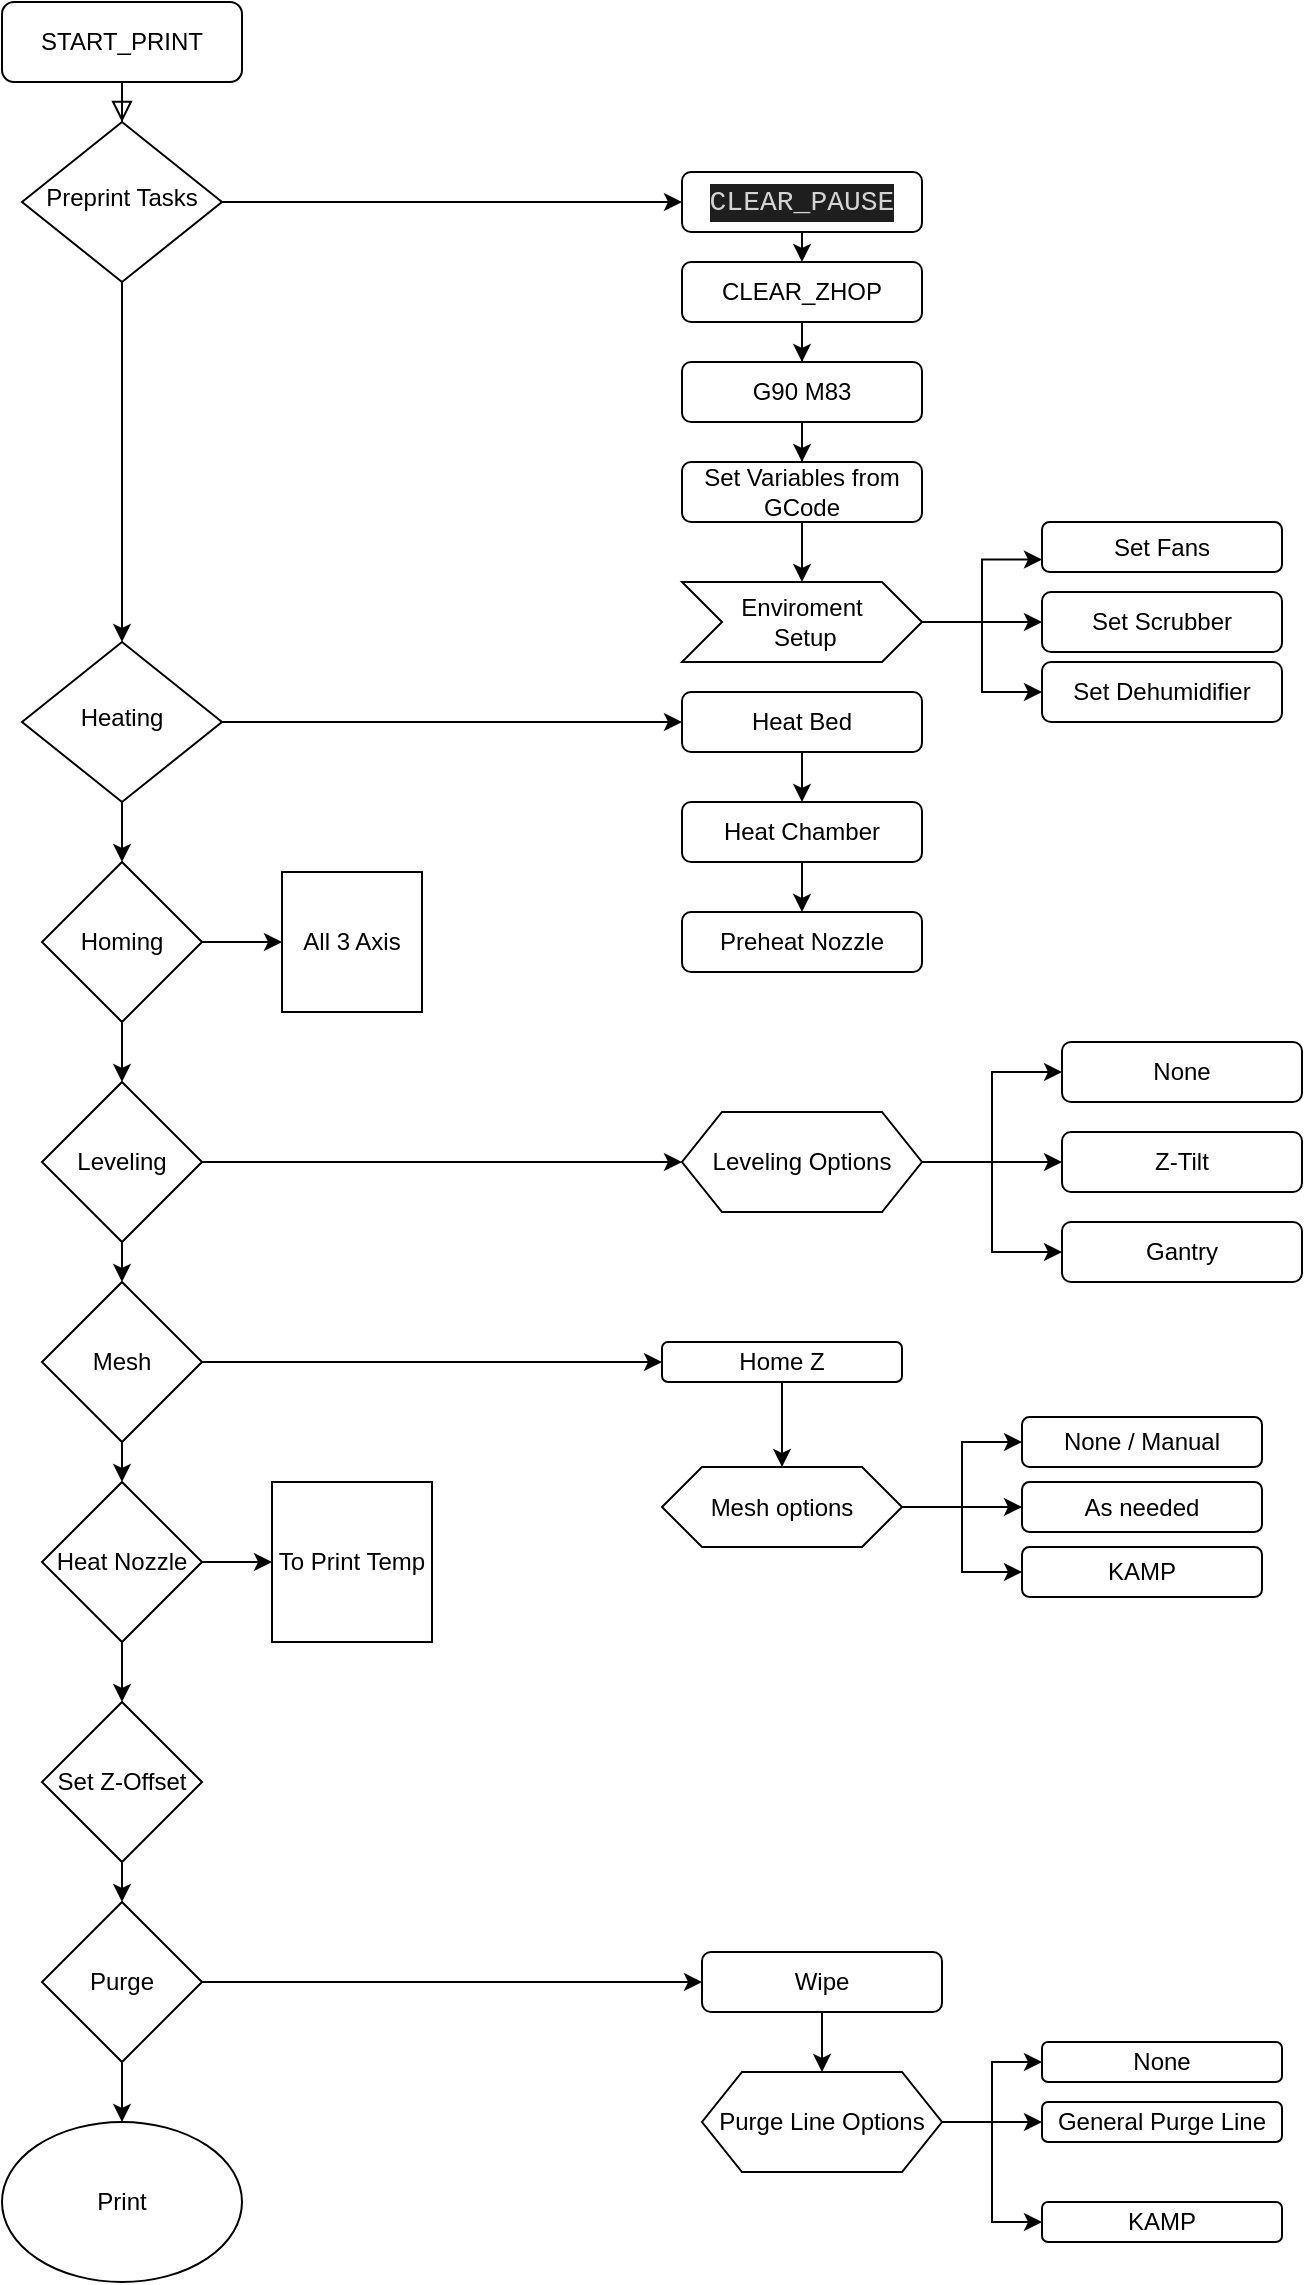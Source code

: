 <mxfile version="21.2.1" type="device">
  <diagram id="C5RBs43oDa-KdzZeNtuy" name="Page-1">
    <mxGraphModel dx="1098" dy="988" grid="1" gridSize="10" guides="1" tooltips="1" connect="1" arrows="1" fold="1" page="1" pageScale="1" pageWidth="827" pageHeight="1169" math="0" shadow="0">
      <root>
        <mxCell id="WIyWlLk6GJQsqaUBKTNV-0" />
        <mxCell id="WIyWlLk6GJQsqaUBKTNV-1" parent="WIyWlLk6GJQsqaUBKTNV-0" />
        <mxCell id="WIyWlLk6GJQsqaUBKTNV-2" value="" style="rounded=0;html=1;jettySize=auto;orthogonalLoop=1;fontSize=11;endArrow=block;endFill=0;endSize=8;strokeWidth=1;shadow=0;labelBackgroundColor=none;edgeStyle=orthogonalEdgeStyle;" parent="WIyWlLk6GJQsqaUBKTNV-1" source="WIyWlLk6GJQsqaUBKTNV-3" target="WIyWlLk6GJQsqaUBKTNV-6" edge="1">
          <mxGeometry relative="1" as="geometry" />
        </mxCell>
        <mxCell id="WIyWlLk6GJQsqaUBKTNV-3" value="START_PRINT" style="rounded=1;whiteSpace=wrap;html=1;fontSize=12;glass=0;strokeWidth=1;shadow=0;" parent="WIyWlLk6GJQsqaUBKTNV-1" vertex="1">
          <mxGeometry x="160" y="20" width="120" height="40" as="geometry" />
        </mxCell>
        <mxCell id="e3osEH9YP-LwYrJpAcoy-17" value="" style="edgeStyle=orthogonalEdgeStyle;rounded=0;orthogonalLoop=1;jettySize=auto;html=1;" edge="1" parent="WIyWlLk6GJQsqaUBKTNV-1" source="WIyWlLk6GJQsqaUBKTNV-6" target="WIyWlLk6GJQsqaUBKTNV-10">
          <mxGeometry relative="1" as="geometry" />
        </mxCell>
        <mxCell id="e3osEH9YP-LwYrJpAcoy-68" style="edgeStyle=orthogonalEdgeStyle;rounded=0;orthogonalLoop=1;jettySize=auto;html=1;entryX=0;entryY=0.5;entryDx=0;entryDy=0;" edge="1" parent="WIyWlLk6GJQsqaUBKTNV-1" source="WIyWlLk6GJQsqaUBKTNV-6" target="e3osEH9YP-LwYrJpAcoy-61">
          <mxGeometry relative="1" as="geometry" />
        </mxCell>
        <mxCell id="WIyWlLk6GJQsqaUBKTNV-6" value="Preprint Tasks" style="rhombus;whiteSpace=wrap;html=1;shadow=0;fontFamily=Helvetica;fontSize=12;align=center;strokeWidth=1;spacing=6;spacingTop=-4;" parent="WIyWlLk6GJQsqaUBKTNV-1" vertex="1">
          <mxGeometry x="170" y="80" width="100" height="80" as="geometry" />
        </mxCell>
        <mxCell id="e3osEH9YP-LwYrJpAcoy-16" style="edgeStyle=orthogonalEdgeStyle;rounded=0;orthogonalLoop=1;jettySize=auto;html=1;entryX=0;entryY=0.5;entryDx=0;entryDy=0;" edge="1" parent="WIyWlLk6GJQsqaUBKTNV-1" source="WIyWlLk6GJQsqaUBKTNV-10" target="WIyWlLk6GJQsqaUBKTNV-12">
          <mxGeometry relative="1" as="geometry" />
        </mxCell>
        <mxCell id="e3osEH9YP-LwYrJpAcoy-18" value="" style="edgeStyle=orthogonalEdgeStyle;rounded=0;orthogonalLoop=1;jettySize=auto;html=1;" edge="1" parent="WIyWlLk6GJQsqaUBKTNV-1" source="WIyWlLk6GJQsqaUBKTNV-10" target="e3osEH9YP-LwYrJpAcoy-0">
          <mxGeometry relative="1" as="geometry" />
        </mxCell>
        <mxCell id="WIyWlLk6GJQsqaUBKTNV-10" value="Heating" style="rhombus;whiteSpace=wrap;html=1;shadow=0;fontFamily=Helvetica;fontSize=12;align=center;strokeWidth=1;spacing=6;spacingTop=-4;" parent="WIyWlLk6GJQsqaUBKTNV-1" vertex="1">
          <mxGeometry x="170" y="340" width="100" height="80" as="geometry" />
        </mxCell>
        <mxCell id="WIyWlLk6GJQsqaUBKTNV-12" value="Heat Bed" style="rounded=1;whiteSpace=wrap;html=1;fontSize=12;glass=0;strokeWidth=1;shadow=0;" parent="WIyWlLk6GJQsqaUBKTNV-1" vertex="1">
          <mxGeometry x="500" y="365" width="120" height="30" as="geometry" />
        </mxCell>
        <mxCell id="e3osEH9YP-LwYrJpAcoy-45" style="edgeStyle=orthogonalEdgeStyle;rounded=0;orthogonalLoop=1;jettySize=auto;html=1;" edge="1" parent="WIyWlLk6GJQsqaUBKTNV-1" source="e3osEH9YP-LwYrJpAcoy-0" target="e3osEH9YP-LwYrJpAcoy-44">
          <mxGeometry relative="1" as="geometry" />
        </mxCell>
        <mxCell id="e3osEH9YP-LwYrJpAcoy-0" value="Homing" style="rhombus;whiteSpace=wrap;html=1;" vertex="1" parent="WIyWlLk6GJQsqaUBKTNV-1">
          <mxGeometry x="180" y="450" width="80" height="80" as="geometry" />
        </mxCell>
        <mxCell id="e3osEH9YP-LwYrJpAcoy-84" style="edgeStyle=orthogonalEdgeStyle;rounded=0;orthogonalLoop=1;jettySize=auto;html=1;entryX=0;entryY=0.5;entryDx=0;entryDy=0;" edge="1" parent="WIyWlLk6GJQsqaUBKTNV-1" source="e3osEH9YP-LwYrJpAcoy-1" target="e3osEH9YP-LwYrJpAcoy-78">
          <mxGeometry relative="1" as="geometry" />
        </mxCell>
        <mxCell id="e3osEH9YP-LwYrJpAcoy-1" value="Leveling" style="rhombus;whiteSpace=wrap;html=1;" vertex="1" parent="WIyWlLk6GJQsqaUBKTNV-1">
          <mxGeometry x="180" y="560" width="80" height="80" as="geometry" />
        </mxCell>
        <mxCell id="e3osEH9YP-LwYrJpAcoy-32" value="" style="edgeStyle=orthogonalEdgeStyle;rounded=0;orthogonalLoop=1;jettySize=auto;html=1;" edge="1" parent="WIyWlLk6GJQsqaUBKTNV-1" source="e3osEH9YP-LwYrJpAcoy-2" target="e3osEH9YP-LwYrJpAcoy-30">
          <mxGeometry relative="1" as="geometry" />
        </mxCell>
        <mxCell id="e3osEH9YP-LwYrJpAcoy-2" value="Mesh" style="rhombus;whiteSpace=wrap;html=1;" vertex="1" parent="WIyWlLk6GJQsqaUBKTNV-1">
          <mxGeometry x="180" y="660" width="80" height="80" as="geometry" />
        </mxCell>
        <mxCell id="e3osEH9YP-LwYrJpAcoy-47" style="edgeStyle=orthogonalEdgeStyle;rounded=0;orthogonalLoop=1;jettySize=auto;html=1;entryX=0;entryY=0.5;entryDx=0;entryDy=0;" edge="1" parent="WIyWlLk6GJQsqaUBKTNV-1" source="e3osEH9YP-LwYrJpAcoy-3" target="e3osEH9YP-LwYrJpAcoy-46">
          <mxGeometry relative="1" as="geometry" />
        </mxCell>
        <mxCell id="e3osEH9YP-LwYrJpAcoy-3" value="Heat Nozzle" style="rhombus;whiteSpace=wrap;html=1;" vertex="1" parent="WIyWlLk6GJQsqaUBKTNV-1">
          <mxGeometry x="180" y="760" width="80" height="80" as="geometry" />
        </mxCell>
        <mxCell id="e3osEH9YP-LwYrJpAcoy-4" value="Set Z-Offset" style="rhombus;whiteSpace=wrap;html=1;" vertex="1" parent="WIyWlLk6GJQsqaUBKTNV-1">
          <mxGeometry x="180" y="870" width="80" height="80" as="geometry" />
        </mxCell>
        <mxCell id="e3osEH9YP-LwYrJpAcoy-52" style="edgeStyle=orthogonalEdgeStyle;rounded=0;orthogonalLoop=1;jettySize=auto;html=1;entryX=0;entryY=0.5;entryDx=0;entryDy=0;" edge="1" parent="WIyWlLk6GJQsqaUBKTNV-1" source="e3osEH9YP-LwYrJpAcoy-5" target="e3osEH9YP-LwYrJpAcoy-48">
          <mxGeometry relative="1" as="geometry" />
        </mxCell>
        <mxCell id="e3osEH9YP-LwYrJpAcoy-5" value="Purge" style="rhombus;whiteSpace=wrap;html=1;" vertex="1" parent="WIyWlLk6GJQsqaUBKTNV-1">
          <mxGeometry x="180" y="970" width="80" height="80" as="geometry" />
        </mxCell>
        <mxCell id="e3osEH9YP-LwYrJpAcoy-6" value="Print" style="ellipse;whiteSpace=wrap;html=1;" vertex="1" parent="WIyWlLk6GJQsqaUBKTNV-1">
          <mxGeometry x="160" y="1080" width="120" height="80" as="geometry" />
        </mxCell>
        <mxCell id="e3osEH9YP-LwYrJpAcoy-7" value="" style="endArrow=classic;html=1;rounded=0;exitX=0.5;exitY=1;exitDx=0;exitDy=0;" edge="1" parent="WIyWlLk6GJQsqaUBKTNV-1" source="e3osEH9YP-LwYrJpAcoy-0" target="e3osEH9YP-LwYrJpAcoy-1">
          <mxGeometry width="50" height="50" relative="1" as="geometry">
            <mxPoint x="390" y="940" as="sourcePoint" />
            <mxPoint x="440" y="890" as="targetPoint" />
          </mxGeometry>
        </mxCell>
        <mxCell id="e3osEH9YP-LwYrJpAcoy-8" value="" style="endArrow=classic;html=1;rounded=0;exitX=0.5;exitY=1;exitDx=0;exitDy=0;" edge="1" parent="WIyWlLk6GJQsqaUBKTNV-1" source="e3osEH9YP-LwYrJpAcoy-1" target="e3osEH9YP-LwYrJpAcoy-2">
          <mxGeometry width="50" height="50" relative="1" as="geometry">
            <mxPoint x="390" y="740" as="sourcePoint" />
            <mxPoint x="440" y="690" as="targetPoint" />
          </mxGeometry>
        </mxCell>
        <mxCell id="e3osEH9YP-LwYrJpAcoy-9" value="" style="endArrow=classic;html=1;rounded=0;exitX=0.5;exitY=1;exitDx=0;exitDy=0;entryX=0.5;entryY=0;entryDx=0;entryDy=0;" edge="1" parent="WIyWlLk6GJQsqaUBKTNV-1" source="e3osEH9YP-LwYrJpAcoy-2" target="e3osEH9YP-LwYrJpAcoy-3">
          <mxGeometry width="50" height="50" relative="1" as="geometry">
            <mxPoint x="360" y="670" as="sourcePoint" />
            <mxPoint x="410" y="620" as="targetPoint" />
          </mxGeometry>
        </mxCell>
        <mxCell id="e3osEH9YP-LwYrJpAcoy-10" value="" style="endArrow=classic;html=1;rounded=0;entryX=0.5;entryY=0;entryDx=0;entryDy=0;" edge="1" parent="WIyWlLk6GJQsqaUBKTNV-1" source="e3osEH9YP-LwYrJpAcoy-3" target="e3osEH9YP-LwYrJpAcoy-4">
          <mxGeometry width="50" height="50" relative="1" as="geometry">
            <mxPoint x="310" y="830" as="sourcePoint" />
            <mxPoint x="220" y="830" as="targetPoint" />
          </mxGeometry>
        </mxCell>
        <mxCell id="e3osEH9YP-LwYrJpAcoy-11" value="" style="endArrow=classic;html=1;rounded=0;entryX=0.5;entryY=0;entryDx=0;entryDy=0;exitX=0.5;exitY=1;exitDx=0;exitDy=0;" edge="1" parent="WIyWlLk6GJQsqaUBKTNV-1" source="e3osEH9YP-LwYrJpAcoy-4" target="e3osEH9YP-LwYrJpAcoy-5">
          <mxGeometry width="50" height="50" relative="1" as="geometry">
            <mxPoint x="250" y="930" as="sourcePoint" />
            <mxPoint x="440" y="690" as="targetPoint" />
          </mxGeometry>
        </mxCell>
        <mxCell id="e3osEH9YP-LwYrJpAcoy-12" value="" style="endArrow=classic;html=1;rounded=0;exitX=0.5;exitY=1;exitDx=0;exitDy=0;entryX=0.5;entryY=0;entryDx=0;entryDy=0;" edge="1" parent="WIyWlLk6GJQsqaUBKTNV-1" source="e3osEH9YP-LwYrJpAcoy-5" target="e3osEH9YP-LwYrJpAcoy-6">
          <mxGeometry width="50" height="50" relative="1" as="geometry">
            <mxPoint x="270" y="1030" as="sourcePoint" />
            <mxPoint x="220" y="1050" as="targetPoint" />
          </mxGeometry>
        </mxCell>
        <mxCell id="e3osEH9YP-LwYrJpAcoy-76" style="edgeStyle=orthogonalEdgeStyle;rounded=0;orthogonalLoop=1;jettySize=auto;html=1;" edge="1" parent="WIyWlLk6GJQsqaUBKTNV-1" source="e3osEH9YP-LwYrJpAcoy-13" target="e3osEH9YP-LwYrJpAcoy-60">
          <mxGeometry relative="1" as="geometry" />
        </mxCell>
        <mxCell id="e3osEH9YP-LwYrJpAcoy-13" value="G90 M83" style="rounded=1;whiteSpace=wrap;html=1;" vertex="1" parent="WIyWlLk6GJQsqaUBKTNV-1">
          <mxGeometry x="500" y="200" width="120" height="30" as="geometry" />
        </mxCell>
        <mxCell id="e3osEH9YP-LwYrJpAcoy-22" value="" style="edgeStyle=orthogonalEdgeStyle;rounded=0;orthogonalLoop=1;jettySize=auto;html=1;" edge="1" parent="WIyWlLk6GJQsqaUBKTNV-1" source="e3osEH9YP-LwYrJpAcoy-19" target="e3osEH9YP-LwYrJpAcoy-20">
          <mxGeometry relative="1" as="geometry" />
        </mxCell>
        <mxCell id="e3osEH9YP-LwYrJpAcoy-19" value="Heat Chamber" style="rounded=1;whiteSpace=wrap;html=1;" vertex="1" parent="WIyWlLk6GJQsqaUBKTNV-1">
          <mxGeometry x="500" y="420" width="120" height="30" as="geometry" />
        </mxCell>
        <mxCell id="e3osEH9YP-LwYrJpAcoy-20" value="Preheat Nozzle" style="rounded=1;whiteSpace=wrap;html=1;" vertex="1" parent="WIyWlLk6GJQsqaUBKTNV-1">
          <mxGeometry x="500" y="475" width="120" height="30" as="geometry" />
        </mxCell>
        <mxCell id="e3osEH9YP-LwYrJpAcoy-26" value="" style="endArrow=classic;html=1;rounded=0;entryX=0.5;entryY=0;entryDx=0;entryDy=0;exitX=0.5;exitY=1;exitDx=0;exitDy=0;" edge="1" parent="WIyWlLk6GJQsqaUBKTNV-1" source="WIyWlLk6GJQsqaUBKTNV-12" target="e3osEH9YP-LwYrJpAcoy-19">
          <mxGeometry width="50" height="50" relative="1" as="geometry">
            <mxPoint x="390" y="340" as="sourcePoint" />
            <mxPoint x="440" y="290" as="targetPoint" />
          </mxGeometry>
        </mxCell>
        <mxCell id="e3osEH9YP-LwYrJpAcoy-27" value="None" style="rounded=1;whiteSpace=wrap;html=1;" vertex="1" parent="WIyWlLk6GJQsqaUBKTNV-1">
          <mxGeometry x="690" y="540" width="120" height="30" as="geometry" />
        </mxCell>
        <mxCell id="e3osEH9YP-LwYrJpAcoy-36" value="" style="edgeStyle=orthogonalEdgeStyle;rounded=0;orthogonalLoop=1;jettySize=auto;html=1;" edge="1" parent="WIyWlLk6GJQsqaUBKTNV-1" source="e3osEH9YP-LwYrJpAcoy-30" target="e3osEH9YP-LwYrJpAcoy-35">
          <mxGeometry relative="1" as="geometry" />
        </mxCell>
        <mxCell id="e3osEH9YP-LwYrJpAcoy-30" value="Home Z" style="rounded=1;whiteSpace=wrap;html=1;" vertex="1" parent="WIyWlLk6GJQsqaUBKTNV-1">
          <mxGeometry x="490" y="690" width="120" height="20" as="geometry" />
        </mxCell>
        <mxCell id="e3osEH9YP-LwYrJpAcoy-40" value="" style="edgeStyle=orthogonalEdgeStyle;rounded=0;orthogonalLoop=1;jettySize=auto;html=1;entryX=0;entryY=0.5;entryDx=0;entryDy=0;" edge="1" parent="WIyWlLk6GJQsqaUBKTNV-1" source="e3osEH9YP-LwYrJpAcoy-35" target="e3osEH9YP-LwYrJpAcoy-39">
          <mxGeometry relative="1" as="geometry" />
        </mxCell>
        <mxCell id="e3osEH9YP-LwYrJpAcoy-41" style="edgeStyle=orthogonalEdgeStyle;rounded=0;orthogonalLoop=1;jettySize=auto;html=1;entryX=0;entryY=0.5;entryDx=0;entryDy=0;" edge="1" parent="WIyWlLk6GJQsqaUBKTNV-1" source="e3osEH9YP-LwYrJpAcoy-35" target="e3osEH9YP-LwYrJpAcoy-37">
          <mxGeometry relative="1" as="geometry" />
        </mxCell>
        <mxCell id="e3osEH9YP-LwYrJpAcoy-42" style="edgeStyle=orthogonalEdgeStyle;rounded=0;orthogonalLoop=1;jettySize=auto;html=1;entryX=0;entryY=0.5;entryDx=0;entryDy=0;" edge="1" parent="WIyWlLk6GJQsqaUBKTNV-1" source="e3osEH9YP-LwYrJpAcoy-35" target="e3osEH9YP-LwYrJpAcoy-38">
          <mxGeometry relative="1" as="geometry" />
        </mxCell>
        <mxCell id="e3osEH9YP-LwYrJpAcoy-35" value="Mesh options" style="shape=hexagon;perimeter=hexagonPerimeter2;whiteSpace=wrap;html=1;fixedSize=1;" vertex="1" parent="WIyWlLk6GJQsqaUBKTNV-1">
          <mxGeometry x="490" y="752.5" width="120" height="40" as="geometry" />
        </mxCell>
        <mxCell id="e3osEH9YP-LwYrJpAcoy-37" value="None / Manual" style="rounded=1;whiteSpace=wrap;html=1;" vertex="1" parent="WIyWlLk6GJQsqaUBKTNV-1">
          <mxGeometry x="670" y="727.5" width="120" height="25" as="geometry" />
        </mxCell>
        <mxCell id="e3osEH9YP-LwYrJpAcoy-38" value="As needed" style="rounded=1;whiteSpace=wrap;html=1;" vertex="1" parent="WIyWlLk6GJQsqaUBKTNV-1">
          <mxGeometry x="670" y="760" width="120" height="25" as="geometry" />
        </mxCell>
        <mxCell id="e3osEH9YP-LwYrJpAcoy-39" value="KAMP" style="rounded=1;whiteSpace=wrap;html=1;" vertex="1" parent="WIyWlLk6GJQsqaUBKTNV-1">
          <mxGeometry x="670" y="792.5" width="120" height="25" as="geometry" />
        </mxCell>
        <mxCell id="e3osEH9YP-LwYrJpAcoy-44" value="All 3 Axis" style="whiteSpace=wrap;html=1;aspect=fixed;" vertex="1" parent="WIyWlLk6GJQsqaUBKTNV-1">
          <mxGeometry x="300" y="455" width="70" height="70" as="geometry" />
        </mxCell>
        <mxCell id="e3osEH9YP-LwYrJpAcoy-46" value="To Print Temp" style="whiteSpace=wrap;html=1;aspect=fixed;" vertex="1" parent="WIyWlLk6GJQsqaUBKTNV-1">
          <mxGeometry x="295" y="760" width="80" height="80" as="geometry" />
        </mxCell>
        <mxCell id="e3osEH9YP-LwYrJpAcoy-57" style="edgeStyle=orthogonalEdgeStyle;rounded=0;orthogonalLoop=1;jettySize=auto;html=1;entryX=0.5;entryY=0;entryDx=0;entryDy=0;" edge="1" parent="WIyWlLk6GJQsqaUBKTNV-1" source="e3osEH9YP-LwYrJpAcoy-48" target="e3osEH9YP-LwYrJpAcoy-53">
          <mxGeometry relative="1" as="geometry" />
        </mxCell>
        <mxCell id="e3osEH9YP-LwYrJpAcoy-48" value="Wipe" style="rounded=1;whiteSpace=wrap;html=1;" vertex="1" parent="WIyWlLk6GJQsqaUBKTNV-1">
          <mxGeometry x="510" y="995" width="120" height="30" as="geometry" />
        </mxCell>
        <mxCell id="e3osEH9YP-LwYrJpAcoy-49" value="KAMP" style="rounded=1;whiteSpace=wrap;html=1;" vertex="1" parent="WIyWlLk6GJQsqaUBKTNV-1">
          <mxGeometry x="680" y="1120" width="120" height="20" as="geometry" />
        </mxCell>
        <mxCell id="e3osEH9YP-LwYrJpAcoy-50" value="General Purge Line" style="rounded=1;whiteSpace=wrap;html=1;" vertex="1" parent="WIyWlLk6GJQsqaUBKTNV-1">
          <mxGeometry x="680" y="1070" width="120" height="20" as="geometry" />
        </mxCell>
        <mxCell id="e3osEH9YP-LwYrJpAcoy-51" value="None" style="rounded=1;whiteSpace=wrap;html=1;" vertex="1" parent="WIyWlLk6GJQsqaUBKTNV-1">
          <mxGeometry x="680" y="1040" width="120" height="20" as="geometry" />
        </mxCell>
        <mxCell id="e3osEH9YP-LwYrJpAcoy-54" style="edgeStyle=orthogonalEdgeStyle;rounded=0;orthogonalLoop=1;jettySize=auto;html=1;entryX=0;entryY=0.5;entryDx=0;entryDy=0;" edge="1" parent="WIyWlLk6GJQsqaUBKTNV-1" source="e3osEH9YP-LwYrJpAcoy-53" target="e3osEH9YP-LwYrJpAcoy-51">
          <mxGeometry relative="1" as="geometry" />
        </mxCell>
        <mxCell id="e3osEH9YP-LwYrJpAcoy-55" style="edgeStyle=orthogonalEdgeStyle;rounded=0;orthogonalLoop=1;jettySize=auto;html=1;entryX=0;entryY=0.5;entryDx=0;entryDy=0;" edge="1" parent="WIyWlLk6GJQsqaUBKTNV-1" source="e3osEH9YP-LwYrJpAcoy-53" target="e3osEH9YP-LwYrJpAcoy-50">
          <mxGeometry relative="1" as="geometry" />
        </mxCell>
        <mxCell id="e3osEH9YP-LwYrJpAcoy-56" style="edgeStyle=orthogonalEdgeStyle;rounded=0;orthogonalLoop=1;jettySize=auto;html=1;entryX=0;entryY=0.5;entryDx=0;entryDy=0;" edge="1" parent="WIyWlLk6GJQsqaUBKTNV-1" source="e3osEH9YP-LwYrJpAcoy-53" target="e3osEH9YP-LwYrJpAcoy-49">
          <mxGeometry relative="1" as="geometry" />
        </mxCell>
        <mxCell id="e3osEH9YP-LwYrJpAcoy-53" value="Purge Line Options" style="shape=hexagon;perimeter=hexagonPerimeter2;whiteSpace=wrap;html=1;fixedSize=1;" vertex="1" parent="WIyWlLk6GJQsqaUBKTNV-1">
          <mxGeometry x="510" y="1055" width="120" height="50" as="geometry" />
        </mxCell>
        <mxCell id="e3osEH9YP-LwYrJpAcoy-73" style="edgeStyle=orthogonalEdgeStyle;rounded=0;orthogonalLoop=1;jettySize=auto;html=1;entryX=0;entryY=0.75;entryDx=0;entryDy=0;" edge="1" parent="WIyWlLk6GJQsqaUBKTNV-1" source="e3osEH9YP-LwYrJpAcoy-59" target="e3osEH9YP-LwYrJpAcoy-62">
          <mxGeometry relative="1" as="geometry" />
        </mxCell>
        <mxCell id="e3osEH9YP-LwYrJpAcoy-74" style="edgeStyle=orthogonalEdgeStyle;rounded=0;orthogonalLoop=1;jettySize=auto;html=1;entryX=0;entryY=0.5;entryDx=0;entryDy=0;" edge="1" parent="WIyWlLk6GJQsqaUBKTNV-1" source="e3osEH9YP-LwYrJpAcoy-59" target="e3osEH9YP-LwYrJpAcoy-63">
          <mxGeometry relative="1" as="geometry" />
        </mxCell>
        <mxCell id="e3osEH9YP-LwYrJpAcoy-75" style="edgeStyle=orthogonalEdgeStyle;rounded=0;orthogonalLoop=1;jettySize=auto;html=1;entryX=0;entryY=0.5;entryDx=0;entryDy=0;" edge="1" parent="WIyWlLk6GJQsqaUBKTNV-1" source="e3osEH9YP-LwYrJpAcoy-59" target="e3osEH9YP-LwYrJpAcoy-64">
          <mxGeometry relative="1" as="geometry" />
        </mxCell>
        <mxCell id="e3osEH9YP-LwYrJpAcoy-59" value="Enviroment&lt;br&gt;&amp;nbsp;Setup" style="shape=step;perimeter=stepPerimeter;whiteSpace=wrap;html=1;fixedSize=1;" vertex="1" parent="WIyWlLk6GJQsqaUBKTNV-1">
          <mxGeometry x="500" y="310" width="120" height="40" as="geometry" />
        </mxCell>
        <mxCell id="e3osEH9YP-LwYrJpAcoy-72" style="edgeStyle=orthogonalEdgeStyle;rounded=0;orthogonalLoop=1;jettySize=auto;html=1;entryX=0.5;entryY=0;entryDx=0;entryDy=0;" edge="1" parent="WIyWlLk6GJQsqaUBKTNV-1" source="e3osEH9YP-LwYrJpAcoy-60" target="e3osEH9YP-LwYrJpAcoy-59">
          <mxGeometry relative="1" as="geometry" />
        </mxCell>
        <mxCell id="e3osEH9YP-LwYrJpAcoy-60" value="Set Variables from GCode" style="rounded=1;whiteSpace=wrap;html=1;" vertex="1" parent="WIyWlLk6GJQsqaUBKTNV-1">
          <mxGeometry x="500" y="250" width="120" height="30" as="geometry" />
        </mxCell>
        <mxCell id="e3osEH9YP-LwYrJpAcoy-69" style="edgeStyle=orthogonalEdgeStyle;rounded=0;orthogonalLoop=1;jettySize=auto;html=1;exitX=0.5;exitY=1;exitDx=0;exitDy=0;entryX=0.5;entryY=0;entryDx=0;entryDy=0;" edge="1" parent="WIyWlLk6GJQsqaUBKTNV-1" source="e3osEH9YP-LwYrJpAcoy-61" target="e3osEH9YP-LwYrJpAcoy-67">
          <mxGeometry relative="1" as="geometry" />
        </mxCell>
        <mxCell id="e3osEH9YP-LwYrJpAcoy-61" value="&lt;div style=&quot;color: rgb(212, 212, 212); background-color: rgb(30, 30, 30); font-family: Consolas, &amp;quot;Courier New&amp;quot;, monospace; font-size: 14px; line-height: 19px;&quot;&gt;CLEAR_PAUSE&lt;/div&gt;" style="rounded=1;whiteSpace=wrap;html=1;" vertex="1" parent="WIyWlLk6GJQsqaUBKTNV-1">
          <mxGeometry x="500" y="105" width="120" height="30" as="geometry" />
        </mxCell>
        <mxCell id="e3osEH9YP-LwYrJpAcoy-62" value="Set Fans" style="rounded=1;whiteSpace=wrap;html=1;" vertex="1" parent="WIyWlLk6GJQsqaUBKTNV-1">
          <mxGeometry x="680" y="280" width="120" height="25" as="geometry" />
        </mxCell>
        <mxCell id="e3osEH9YP-LwYrJpAcoy-63" value="Set Scrubber" style="rounded=1;whiteSpace=wrap;html=1;" vertex="1" parent="WIyWlLk6GJQsqaUBKTNV-1">
          <mxGeometry x="680" y="315" width="120" height="30" as="geometry" />
        </mxCell>
        <mxCell id="e3osEH9YP-LwYrJpAcoy-64" value="Set Dehumidifier" style="rounded=1;whiteSpace=wrap;html=1;" vertex="1" parent="WIyWlLk6GJQsqaUBKTNV-1">
          <mxGeometry x="680" y="350" width="120" height="30" as="geometry" />
        </mxCell>
        <mxCell id="e3osEH9YP-LwYrJpAcoy-77" style="edgeStyle=orthogonalEdgeStyle;rounded=0;orthogonalLoop=1;jettySize=auto;html=1;" edge="1" parent="WIyWlLk6GJQsqaUBKTNV-1" source="e3osEH9YP-LwYrJpAcoy-67" target="e3osEH9YP-LwYrJpAcoy-13">
          <mxGeometry relative="1" as="geometry" />
        </mxCell>
        <mxCell id="e3osEH9YP-LwYrJpAcoy-67" value="CLEAR_ZHOP" style="rounded=1;whiteSpace=wrap;html=1;" vertex="1" parent="WIyWlLk6GJQsqaUBKTNV-1">
          <mxGeometry x="500" y="150" width="120" height="30" as="geometry" />
        </mxCell>
        <mxCell id="e3osEH9YP-LwYrJpAcoy-81" style="edgeStyle=orthogonalEdgeStyle;rounded=0;orthogonalLoop=1;jettySize=auto;html=1;entryX=0;entryY=0.5;entryDx=0;entryDy=0;" edge="1" parent="WIyWlLk6GJQsqaUBKTNV-1" source="e3osEH9YP-LwYrJpAcoy-78" target="e3osEH9YP-LwYrJpAcoy-79">
          <mxGeometry relative="1" as="geometry" />
        </mxCell>
        <mxCell id="e3osEH9YP-LwYrJpAcoy-82" style="edgeStyle=orthogonalEdgeStyle;rounded=0;orthogonalLoop=1;jettySize=auto;html=1;entryX=0;entryY=0.5;entryDx=0;entryDy=0;" edge="1" parent="WIyWlLk6GJQsqaUBKTNV-1" source="e3osEH9YP-LwYrJpAcoy-78" target="e3osEH9YP-LwYrJpAcoy-27">
          <mxGeometry relative="1" as="geometry" />
        </mxCell>
        <mxCell id="e3osEH9YP-LwYrJpAcoy-83" style="edgeStyle=orthogonalEdgeStyle;rounded=0;orthogonalLoop=1;jettySize=auto;html=1;entryX=0;entryY=0.5;entryDx=0;entryDy=0;" edge="1" parent="WIyWlLk6GJQsqaUBKTNV-1" source="e3osEH9YP-LwYrJpAcoy-78" target="e3osEH9YP-LwYrJpAcoy-80">
          <mxGeometry relative="1" as="geometry" />
        </mxCell>
        <mxCell id="e3osEH9YP-LwYrJpAcoy-78" value="Leveling Options" style="shape=hexagon;perimeter=hexagonPerimeter2;whiteSpace=wrap;html=1;fixedSize=1;" vertex="1" parent="WIyWlLk6GJQsqaUBKTNV-1">
          <mxGeometry x="500" y="575" width="120" height="50" as="geometry" />
        </mxCell>
        <mxCell id="e3osEH9YP-LwYrJpAcoy-79" value="Z-Tilt" style="rounded=1;whiteSpace=wrap;html=1;" vertex="1" parent="WIyWlLk6GJQsqaUBKTNV-1">
          <mxGeometry x="690" y="585" width="120" height="30" as="geometry" />
        </mxCell>
        <mxCell id="e3osEH9YP-LwYrJpAcoy-80" value="Gantry" style="rounded=1;whiteSpace=wrap;html=1;" vertex="1" parent="WIyWlLk6GJQsqaUBKTNV-1">
          <mxGeometry x="690" y="630" width="120" height="30" as="geometry" />
        </mxCell>
      </root>
    </mxGraphModel>
  </diagram>
</mxfile>
